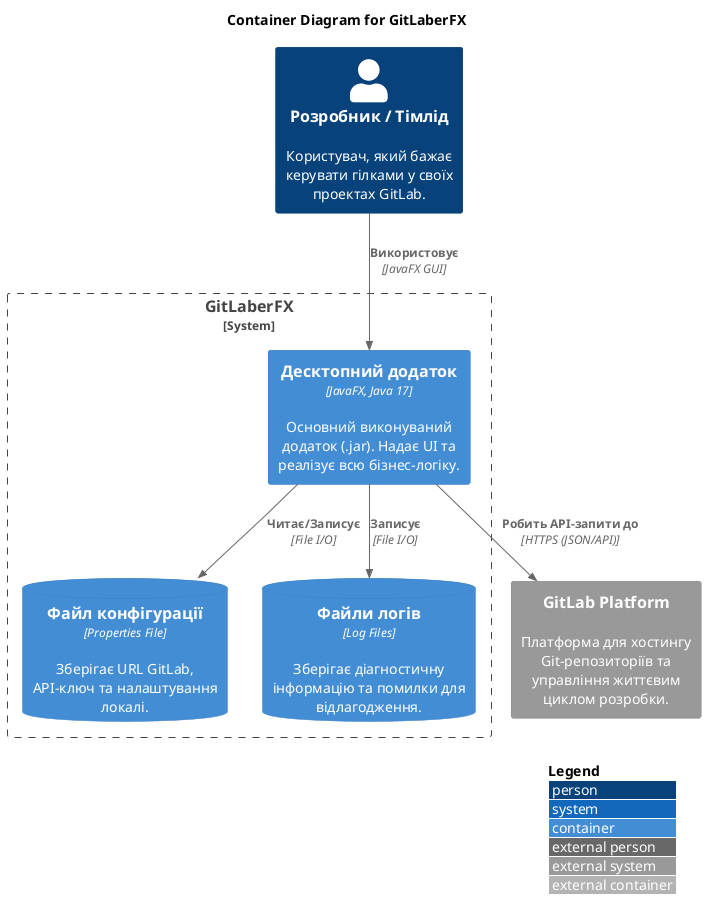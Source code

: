 @startuml
!include <C4/C4_Container>

LAYOUT_WITH_LEGEND()

title Container Diagram for GitLaberFX

Person(user, "Розробник / Тімлід", "Користувач, який бажає керувати гілками у своїх проектах GitLab.")
System_Ext(gitlab, "GitLab Platform", "Платформа для хостингу Git-репозиторіїв та управління життєвим циклом розробки.")

System_Boundary(c1, "GitLaberFX") {
    Container(app, "Десктопний додаток", "JavaFX, Java 17", "Основний виконуваний додаток (.jar). Надає UI та реалізує всю бізнес-логіку.")

    ContainerDb(config, "Файл конфігурації", "Properties File", "Зберігає URL GitLab, API-ключ та налаштування локалі.")

    ContainerDb(logs, "Файли логів", "Log Files", "Зберігає діагностичну інформацію та помилки для відлагодження.")
}

Rel(user, app, "Використовує", "JavaFX GUI")

Rel(app, gitlab, "Робить API-запити до", "HTTPS (JSON/API)")

Rel(app, config, "Читає/Записує", "File I/O")
Rel(app, logs, "Записує", "File I/O")

@enduml